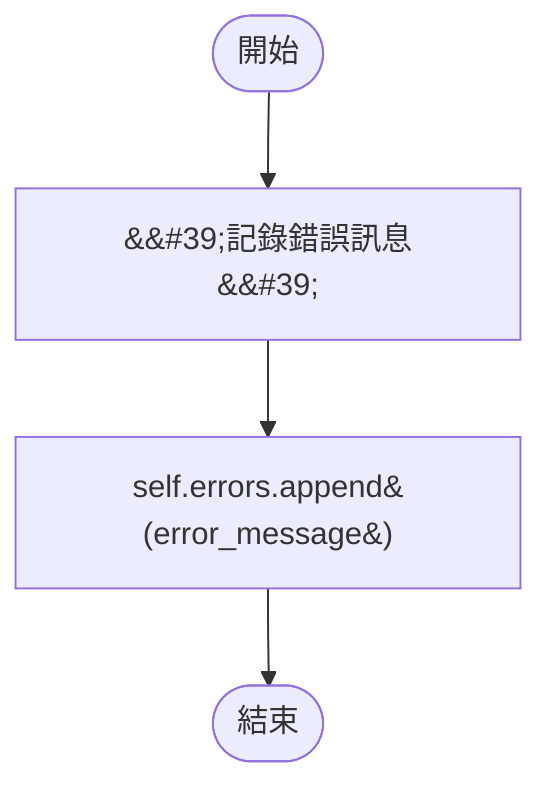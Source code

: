 flowchart TB
    n1([開始])
    n2([結束])
    n3[&amp;&#35;39;記錄錯誤訊息&amp;&#35;39;]
    n4[self.errors.append&#40;error_message&#41;]
    n1 --> n3
    n3 --> n4
    n4 --> n2